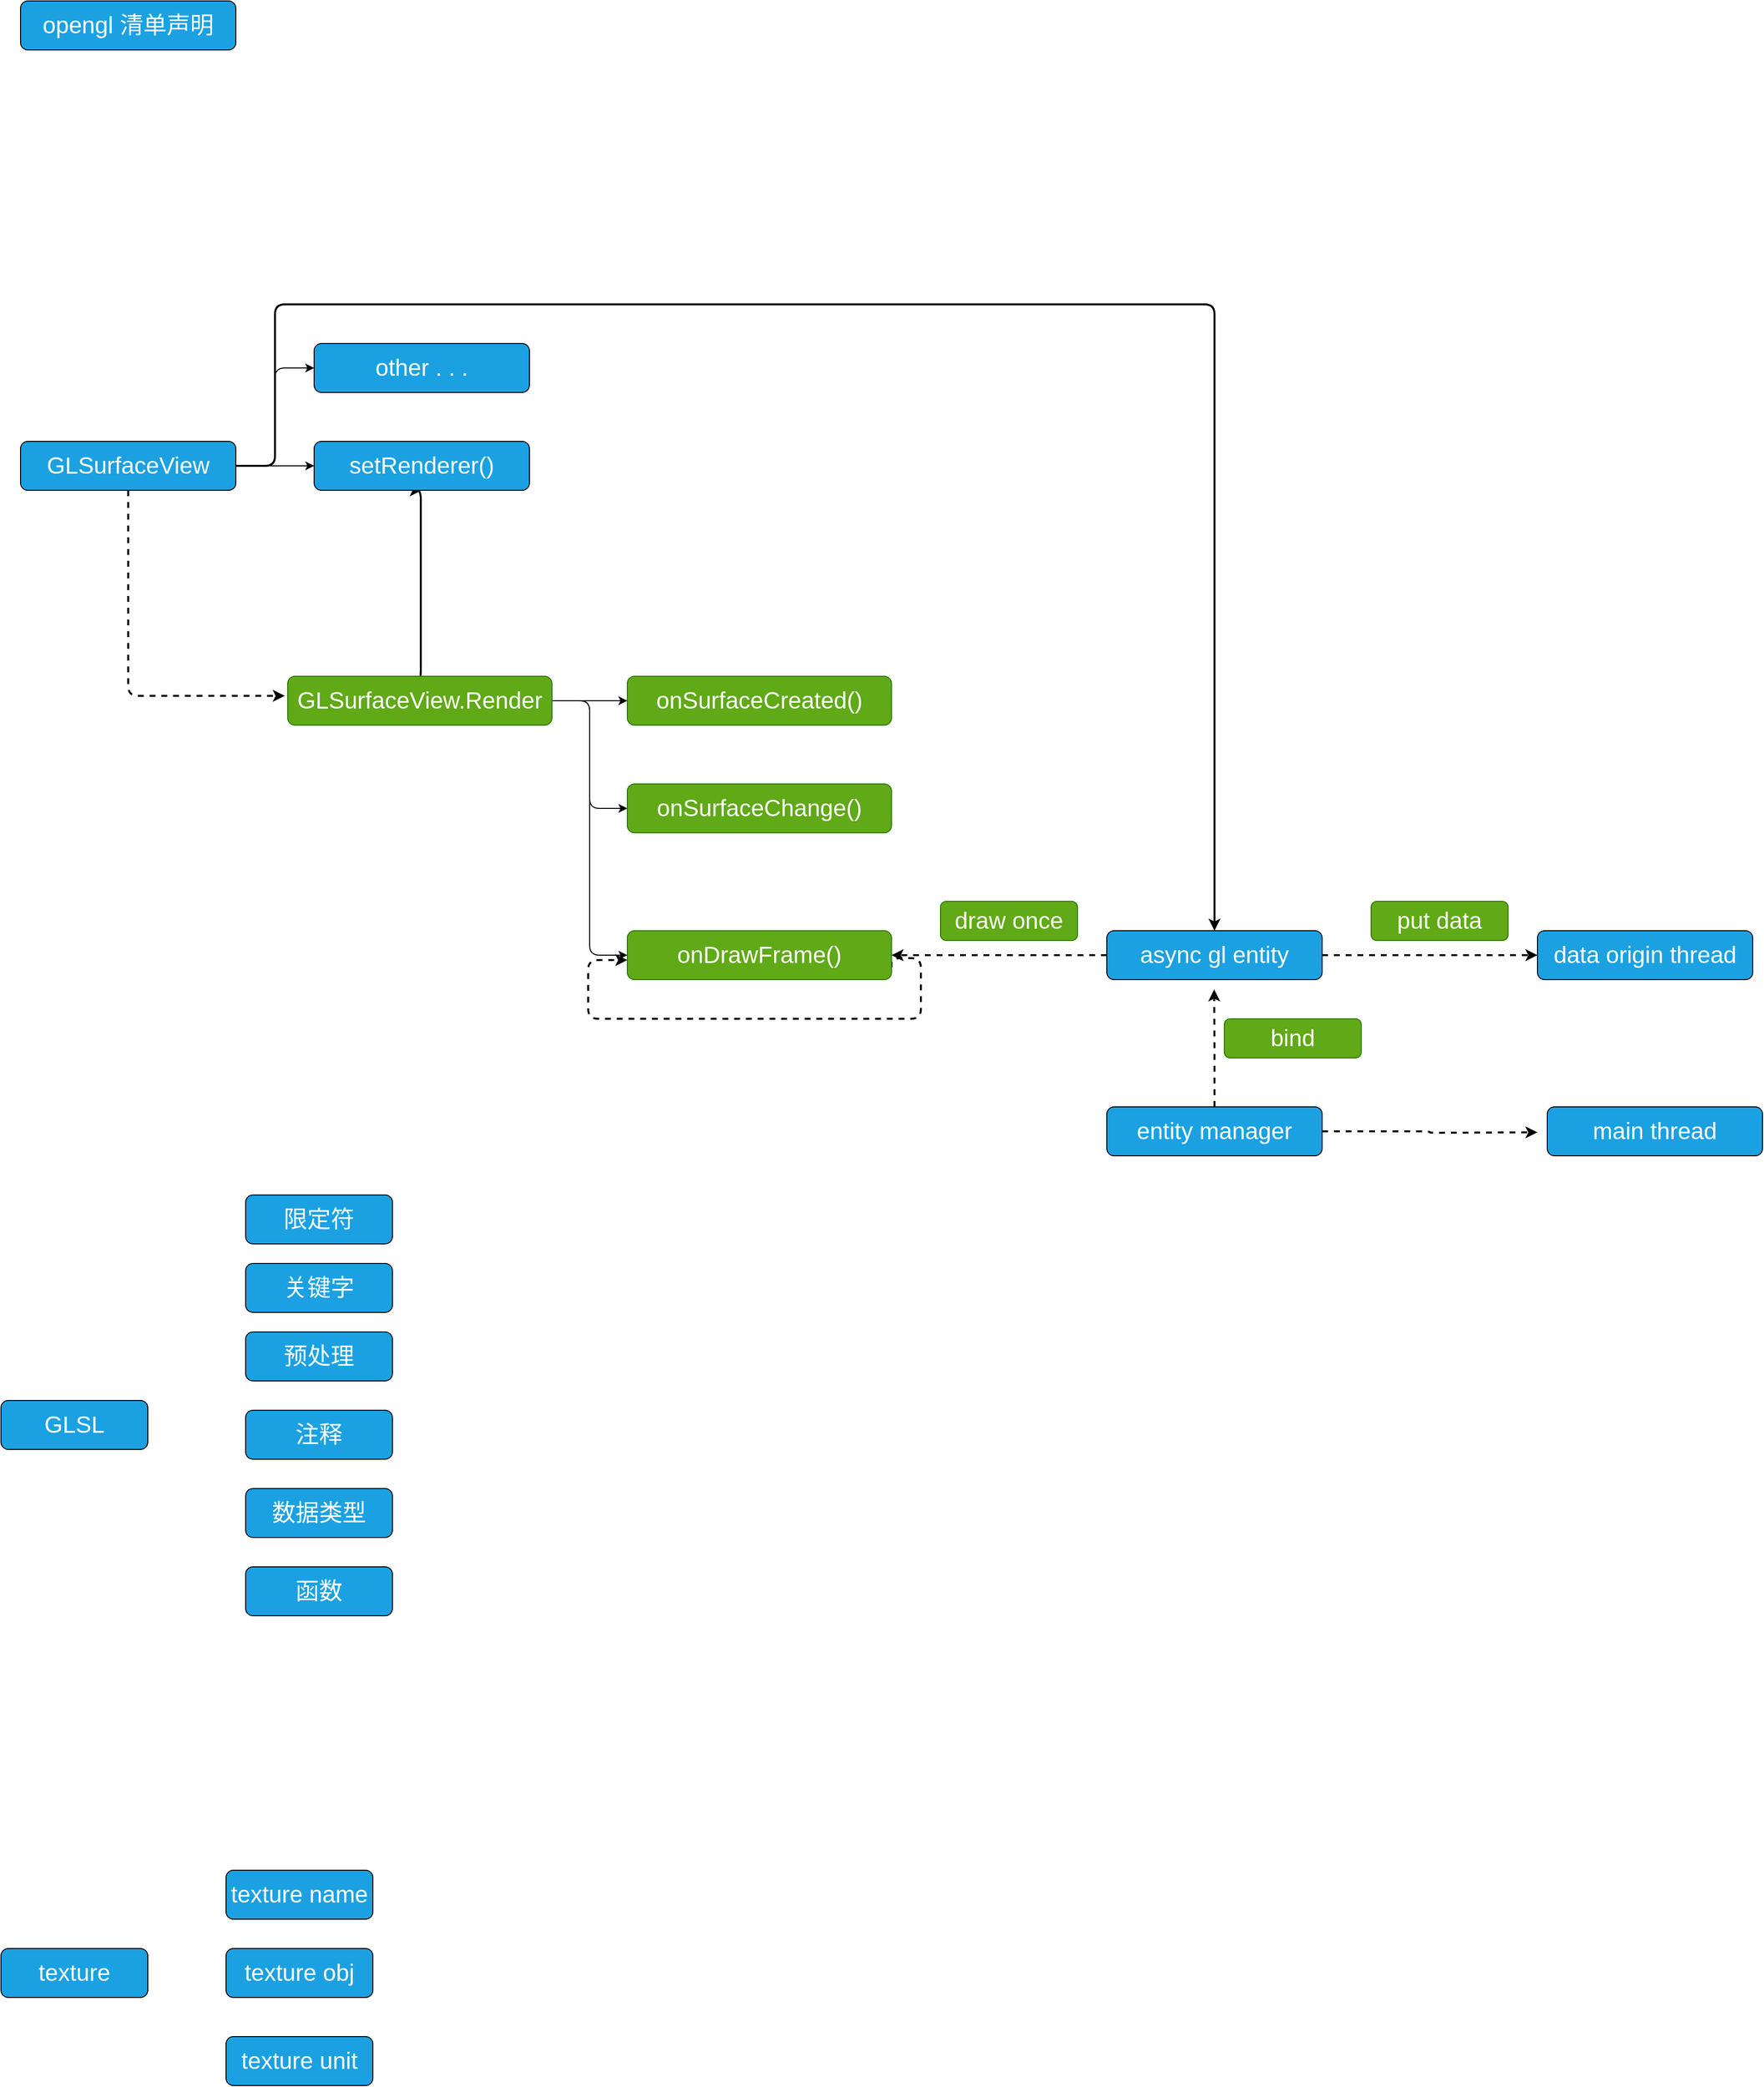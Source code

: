 <mxfile>
    <diagram id="u5uHs51XT9OvbtF1-_nT" name="Page-1">
        <mxGraphModel dx="2590" dy="1698" grid="1" gridSize="10" guides="1" tooltips="1" connect="1" arrows="1" fold="1" page="1" pageScale="1" pageWidth="850" pageHeight="1100" math="0" shadow="0">
            <root>
                <mxCell id="0"/>
                <mxCell id="1" parent="0"/>
                <mxCell id="8" value="" style="edgeStyle=none;html=1;" parent="1" source="2" target="7" edge="1">
                    <mxGeometry relative="1" as="geometry"/>
                </mxCell>
                <mxCell id="17" style="edgeStyle=elbowEdgeStyle;html=1;exitX=1;exitY=0.5;exitDx=0;exitDy=0;entryX=0;entryY=0.5;entryDx=0;entryDy=0;" parent="1" source="2" target="16" edge="1">
                    <mxGeometry relative="1" as="geometry"/>
                </mxCell>
                <mxCell id="32" style="edgeStyle=orthogonalEdgeStyle;html=1;exitX=0.5;exitY=1;exitDx=0;exitDy=0;strokeWidth=2;elbow=vertical;dashed=1;" parent="1" source="2" edge="1">
                    <mxGeometry relative="1" as="geometry">
                        <mxPoint x="150" y="840" as="targetPoint"/>
                        <Array as="points">
                            <mxPoint x="-10" y="840"/>
                            <mxPoint x="150" y="840"/>
                        </Array>
                    </mxGeometry>
                </mxCell>
                <mxCell id="42" style="edgeStyle=orthogonalEdgeStyle;html=1;exitX=1;exitY=0.5;exitDx=0;exitDy=0;strokeWidth=2;elbow=vertical;" parent="1" source="2" target="35" edge="1">
                    <mxGeometry relative="1" as="geometry">
                        <Array as="points">
                            <mxPoint x="140" y="605"/>
                            <mxPoint x="140" y="440"/>
                            <mxPoint x="1100" y="440"/>
                        </Array>
                    </mxGeometry>
                </mxCell>
                <mxCell id="2" value="&lt;font color=&quot;#ffffff&quot;&gt;&lt;span style=&quot;font-size: 24px;&quot;&gt;GLSurfaceView&lt;br&gt;&lt;/span&gt;&lt;/font&gt;" style="rounded=1;whiteSpace=wrap;html=1;fillColor=#1BA1E2;" parent="1" vertex="1">
                    <mxGeometry x="-120" y="580" width="220" height="50" as="geometry"/>
                </mxCell>
                <mxCell id="9" style="edgeStyle=elbowEdgeStyle;html=1;exitX=0.5;exitY=0;exitDx=0;exitDy=0;entryX=0.5;entryY=1;entryDx=0;entryDy=0;strokeWidth=2;" parent="1" source="4" target="7" edge="1">
                    <mxGeometry relative="1" as="geometry"/>
                </mxCell>
                <mxCell id="11" value="" style="edgeStyle=elbowEdgeStyle;html=1;" parent="1" source="4" target="10" edge="1">
                    <mxGeometry relative="1" as="geometry"/>
                </mxCell>
                <mxCell id="14" style="edgeStyle=elbowEdgeStyle;html=1;exitX=1;exitY=0.5;exitDx=0;exitDy=0;entryX=0;entryY=0.5;entryDx=0;entryDy=0;" parent="1" source="4" target="12" edge="1">
                    <mxGeometry relative="1" as="geometry"/>
                </mxCell>
                <mxCell id="15" style="edgeStyle=elbowEdgeStyle;html=1;exitX=1;exitY=0.5;exitDx=0;exitDy=0;entryX=0;entryY=0.5;entryDx=0;entryDy=0;" parent="1" source="4" target="13" edge="1">
                    <mxGeometry relative="1" as="geometry"/>
                </mxCell>
                <mxCell id="4" value="&lt;span style=&quot;font-family: Helvetica; font-size: 24px;&quot;&gt;GLSurfaceView.Render&lt;/span&gt;" style="rounded=1;whiteSpace=wrap;html=1;fillColor=#60a917;fontFamily=Comic Sans MS;fillStyle=auto;strokeColor=#2D7600;fontColor=#ffffff;" parent="1" vertex="1">
                    <mxGeometry x="153" y="820" width="270" height="50" as="geometry"/>
                </mxCell>
                <mxCell id="7" value="&lt;font color=&quot;#ffffff&quot;&gt;&lt;span style=&quot;font-size: 24px;&quot;&gt;setRenderer()&lt;br&gt;&lt;/span&gt;&lt;/font&gt;" style="rounded=1;whiteSpace=wrap;html=1;fillColor=#1BA1E2;" parent="1" vertex="1">
                    <mxGeometry x="180" y="580" width="220" height="50" as="geometry"/>
                </mxCell>
                <mxCell id="10" value="&lt;span style=&quot;font-family: Helvetica; font-size: 24px;&quot;&gt;onSurfaceCreated()&lt;/span&gt;" style="rounded=1;whiteSpace=wrap;html=1;fillColor=#60a917;fontFamily=Comic Sans MS;fillStyle=auto;strokeColor=#2D7600;fontColor=#ffffff;" parent="1" vertex="1">
                    <mxGeometry x="500" y="820" width="270" height="50" as="geometry"/>
                </mxCell>
                <mxCell id="33" style="edgeStyle=orthogonalEdgeStyle;html=1;exitX=1;exitY=0.75;exitDx=0;exitDy=0;dashed=1;strokeWidth=2;elbow=vertical;" parent="1" source="12" edge="1">
                    <mxGeometry relative="1" as="geometry">
                        <mxPoint x="500" y="1110" as="targetPoint"/>
                        <Array as="points">
                            <mxPoint x="800" y="1108"/>
                            <mxPoint x="800" y="1170"/>
                            <mxPoint x="460" y="1170"/>
                            <mxPoint x="460" y="1110"/>
                        </Array>
                    </mxGeometry>
                </mxCell>
                <mxCell id="12" value="&lt;span style=&quot;font-family: Helvetica; font-size: 24px;&quot;&gt;onDrawFrame()&lt;/span&gt;" style="rounded=1;whiteSpace=wrap;html=1;fillColor=#60a917;fontFamily=Comic Sans MS;fillStyle=auto;strokeColor=#2D7600;fontColor=#ffffff;" parent="1" vertex="1">
                    <mxGeometry x="500" y="1080" width="270" height="50" as="geometry"/>
                </mxCell>
                <mxCell id="13" value="&lt;span style=&quot;font-family: Helvetica; font-size: 24px;&quot;&gt;onSurfaceChange()&lt;/span&gt;" style="rounded=1;whiteSpace=wrap;html=1;fillColor=#60a917;fontFamily=Comic Sans MS;fillStyle=auto;strokeColor=#2D7600;fontColor=#ffffff;" parent="1" vertex="1">
                    <mxGeometry x="500" y="930" width="270" height="50" as="geometry"/>
                </mxCell>
                <mxCell id="16" value="&lt;font color=&quot;#ffffff&quot;&gt;&lt;span style=&quot;font-size: 24px;&quot;&gt;other . . .&lt;br&gt;&lt;/span&gt;&lt;/font&gt;" style="rounded=1;whiteSpace=wrap;html=1;fillColor=#1BA1E2;" parent="1" vertex="1">
                    <mxGeometry x="180" y="480" width="220" height="50" as="geometry"/>
                </mxCell>
                <mxCell id="18" value="&lt;font color=&quot;#ffffff&quot;&gt;&lt;span style=&quot;font-size: 24px;&quot;&gt;opengl 清单声明&lt;br&gt;&lt;/span&gt;&lt;/font&gt;" style="rounded=1;whiteSpace=wrap;html=1;fillColor=#1BA1E2;" parent="1" vertex="1">
                    <mxGeometry x="-120" y="130" width="220" height="50" as="geometry"/>
                </mxCell>
                <mxCell id="45" style="edgeStyle=orthogonalEdgeStyle;html=1;exitX=0;exitY=0.5;exitDx=0;exitDy=0;entryX=1;entryY=0.5;entryDx=0;entryDy=0;dashed=1;strokeWidth=2;elbow=vertical;" parent="1" source="35" target="12" edge="1">
                    <mxGeometry relative="1" as="geometry"/>
                </mxCell>
                <mxCell id="47" style="edgeStyle=orthogonalEdgeStyle;html=1;exitX=1;exitY=0.5;exitDx=0;exitDy=0;entryX=0;entryY=0.5;entryDx=0;entryDy=0;dashed=1;strokeWidth=2;elbow=vertical;" parent="1" source="35" target="41" edge="1">
                    <mxGeometry relative="1" as="geometry"/>
                </mxCell>
                <mxCell id="35" value="&lt;font color=&quot;#ffffff&quot;&gt;&lt;span style=&quot;font-size: 24px;&quot;&gt;async gl entity&lt;br&gt;&lt;/span&gt;&lt;/font&gt;" style="rounded=1;whiteSpace=wrap;html=1;fillColor=#1BA1E2;" parent="1" vertex="1">
                    <mxGeometry x="990" y="1080" width="220" height="50" as="geometry"/>
                </mxCell>
                <mxCell id="37" value="&lt;font face=&quot;Helvetica&quot;&gt;&lt;span style=&quot;font-size: 24px;&quot;&gt;draw once&lt;/span&gt;&lt;/font&gt;" style="rounded=1;whiteSpace=wrap;html=1;fillColor=#60a917;fontFamily=Comic Sans MS;fillStyle=auto;strokeColor=#2D7600;fontColor=#ffffff;" parent="1" vertex="1">
                    <mxGeometry x="820" y="1050" width="140" height="40" as="geometry"/>
                </mxCell>
                <mxCell id="40" value="&lt;font face=&quot;Helvetica&quot;&gt;&lt;span style=&quot;font-size: 24px;&quot;&gt;put data&lt;/span&gt;&lt;/font&gt;" style="rounded=1;whiteSpace=wrap;html=1;fillColor=#60a917;fontFamily=Comic Sans MS;fillStyle=auto;strokeColor=#2D7600;fontColor=#ffffff;" parent="1" vertex="1">
                    <mxGeometry x="1260" y="1050" width="140" height="40" as="geometry"/>
                </mxCell>
                <mxCell id="41" value="&lt;font color=&quot;#ffffff&quot;&gt;&lt;span style=&quot;font-size: 24px;&quot;&gt;data origin thread&lt;br&gt;&lt;/span&gt;&lt;/font&gt;" style="rounded=1;whiteSpace=wrap;html=1;fillColor=#1BA1E2;" parent="1" vertex="1">
                    <mxGeometry x="1430" y="1080" width="220" height="50" as="geometry"/>
                </mxCell>
                <mxCell id="50" style="edgeStyle=orthogonalEdgeStyle;html=1;exitX=0.5;exitY=0;exitDx=0;exitDy=0;dashed=1;strokeWidth=2;elbow=vertical;" parent="1" source="49" edge="1">
                    <mxGeometry relative="1" as="geometry">
                        <mxPoint x="1099.667" y="1140" as="targetPoint"/>
                    </mxGeometry>
                </mxCell>
                <mxCell id="52" style="edgeStyle=orthogonalEdgeStyle;html=1;exitX=1;exitY=0.5;exitDx=0;exitDy=0;dashed=1;strokeWidth=2;elbow=vertical;" parent="1" source="49" edge="1">
                    <mxGeometry relative="1" as="geometry">
                        <mxPoint x="1430" y="1286" as="targetPoint"/>
                    </mxGeometry>
                </mxCell>
                <mxCell id="49" value="&lt;font color=&quot;#ffffff&quot;&gt;&lt;span style=&quot;font-size: 24px;&quot;&gt;entity manager&lt;br&gt;&lt;/span&gt;&lt;/font&gt;" style="rounded=1;whiteSpace=wrap;html=1;fillColor=#1BA1E2;" parent="1" vertex="1">
                    <mxGeometry x="990" y="1260" width="220" height="50" as="geometry"/>
                </mxCell>
                <mxCell id="51" value="&lt;font face=&quot;Helvetica&quot;&gt;&lt;span style=&quot;font-size: 24px;&quot;&gt;bind&lt;/span&gt;&lt;/font&gt;" style="rounded=1;whiteSpace=wrap;html=1;fillColor=#60a917;fontFamily=Comic Sans MS;fillStyle=auto;strokeColor=#2D7600;fontColor=#ffffff;" parent="1" vertex="1">
                    <mxGeometry x="1110" y="1170" width="140" height="40" as="geometry"/>
                </mxCell>
                <mxCell id="53" value="&lt;font color=&quot;#ffffff&quot;&gt;&lt;span style=&quot;font-size: 24px;&quot;&gt;main thread&lt;br&gt;&lt;/span&gt;&lt;/font&gt;" style="rounded=1;whiteSpace=wrap;html=1;fillColor=#1BA1E2;" parent="1" vertex="1">
                    <mxGeometry x="1440" y="1260" width="220" height="50" as="geometry"/>
                </mxCell>
                <mxCell id="54" value="&lt;font color=&quot;#ffffff&quot;&gt;&lt;span style=&quot;font-size: 24px;&quot;&gt;GLSL&lt;br&gt;&lt;/span&gt;&lt;/font&gt;" style="rounded=1;whiteSpace=wrap;html=1;fillColor=#1BA1E2;" vertex="1" parent="1">
                    <mxGeometry x="-140" y="1560" width="150" height="50" as="geometry"/>
                </mxCell>
                <mxCell id="55" value="&lt;font color=&quot;#ffffff&quot;&gt;&lt;span style=&quot;font-size: 24px;&quot;&gt;预处理&lt;br&gt;&lt;/span&gt;&lt;/font&gt;" style="rounded=1;whiteSpace=wrap;html=1;fillColor=#1BA1E2;" vertex="1" parent="1">
                    <mxGeometry x="110" y="1490" width="150" height="50" as="geometry"/>
                </mxCell>
                <mxCell id="56" value="&lt;font color=&quot;#ffffff&quot;&gt;&lt;span style=&quot;font-size: 24px;&quot;&gt;注释&lt;br&gt;&lt;/span&gt;&lt;/font&gt;" style="rounded=1;whiteSpace=wrap;html=1;fillColor=#1BA1E2;" vertex="1" parent="1">
                    <mxGeometry x="110" y="1570" width="150" height="50" as="geometry"/>
                </mxCell>
                <mxCell id="57" value="&lt;font color=&quot;#ffffff&quot;&gt;&lt;span style=&quot;font-size: 24px;&quot;&gt;数据类型&lt;br&gt;&lt;/span&gt;&lt;/font&gt;" style="rounded=1;whiteSpace=wrap;html=1;fillColor=#1BA1E2;" vertex="1" parent="1">
                    <mxGeometry x="110" y="1650" width="150" height="50" as="geometry"/>
                </mxCell>
                <mxCell id="58" value="&lt;font color=&quot;#ffffff&quot;&gt;&lt;span style=&quot;font-size: 24px;&quot;&gt;函数&lt;br&gt;&lt;/span&gt;&lt;/font&gt;" style="rounded=1;whiteSpace=wrap;html=1;fillColor=#1BA1E2;" vertex="1" parent="1">
                    <mxGeometry x="110" y="1730" width="150" height="50" as="geometry"/>
                </mxCell>
                <mxCell id="59" value="&lt;font color=&quot;#ffffff&quot;&gt;&lt;span style=&quot;font-size: 24px;&quot;&gt;关键字&lt;br&gt;&lt;/span&gt;&lt;/font&gt;" style="rounded=1;whiteSpace=wrap;html=1;fillColor=#1BA1E2;" vertex="1" parent="1">
                    <mxGeometry x="110" y="1420" width="150" height="50" as="geometry"/>
                </mxCell>
                <mxCell id="60" value="&lt;font color=&quot;#ffffff&quot;&gt;&lt;span style=&quot;font-size: 24px;&quot;&gt;限定符&lt;br&gt;&lt;/span&gt;&lt;/font&gt;" style="rounded=1;whiteSpace=wrap;html=1;fillColor=#1BA1E2;" vertex="1" parent="1">
                    <mxGeometry x="110" y="1350" width="150" height="50" as="geometry"/>
                </mxCell>
                <mxCell id="61" value="&lt;font color=&quot;#ffffff&quot;&gt;&lt;span style=&quot;font-size: 24px;&quot;&gt;texture&lt;br&gt;&lt;/span&gt;&lt;/font&gt;" style="rounded=1;whiteSpace=wrap;html=1;fillColor=#1BA1E2;" vertex="1" parent="1">
                    <mxGeometry x="-140" y="2120" width="150" height="50" as="geometry"/>
                </mxCell>
                <mxCell id="62" value="&lt;font color=&quot;#ffffff&quot;&gt;&lt;span style=&quot;font-size: 24px;&quot;&gt;texture name&lt;br&gt;&lt;/span&gt;&lt;/font&gt;" style="rounded=1;whiteSpace=wrap;html=1;fillColor=#1BA1E2;" vertex="1" parent="1">
                    <mxGeometry x="90" y="2040" width="150" height="50" as="geometry"/>
                </mxCell>
                <mxCell id="63" value="&lt;font color=&quot;#ffffff&quot;&gt;&lt;span style=&quot;font-size: 24px;&quot;&gt;texture obj&lt;br&gt;&lt;/span&gt;&lt;/font&gt;" style="rounded=1;whiteSpace=wrap;html=1;fillColor=#1BA1E2;" vertex="1" parent="1">
                    <mxGeometry x="90" y="2120" width="150" height="50" as="geometry"/>
                </mxCell>
                <mxCell id="64" value="&lt;font color=&quot;#ffffff&quot;&gt;&lt;span style=&quot;font-size: 24px;&quot;&gt;texture unit&lt;br&gt;&lt;/span&gt;&lt;/font&gt;" style="rounded=1;whiteSpace=wrap;html=1;fillColor=#1BA1E2;" vertex="1" parent="1">
                    <mxGeometry x="90" y="2210" width="150" height="50" as="geometry"/>
                </mxCell>
            </root>
        </mxGraphModel>
    </diagram>
</mxfile>